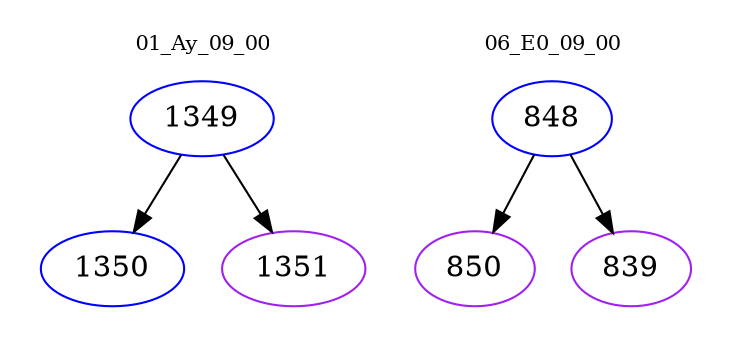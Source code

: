 digraph{
subgraph cluster_0 {
color = white
label = "01_Ay_09_00";
fontsize=10;
T0_1349 [label="1349", color="blue"]
T0_1349 -> T0_1350 [color="black"]
T0_1350 [label="1350", color="blue"]
T0_1349 -> T0_1351 [color="black"]
T0_1351 [label="1351", color="purple"]
}
subgraph cluster_1 {
color = white
label = "06_E0_09_00";
fontsize=10;
T1_848 [label="848", color="blue"]
T1_848 -> T1_850 [color="black"]
T1_850 [label="850", color="purple"]
T1_848 -> T1_839 [color="black"]
T1_839 [label="839", color="purple"]
}
}
